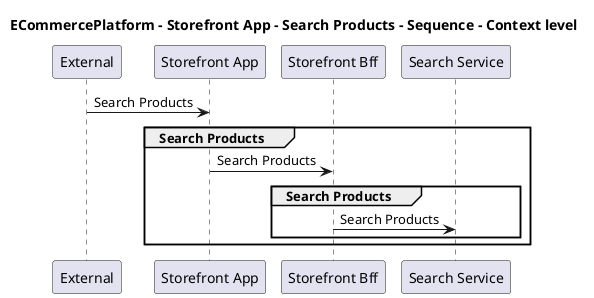 @startuml

title ECommercePlatform - Storefront App - Search Products - Sequence - Context level

participant "External" as C4InterFlow.SoftwareSystems.ExternalSystem
participant "Storefront App" as ECommercePlatform.SoftwareSystems.StorefrontApp
participant "Storefront Bff" as ECommercePlatform.SoftwareSystems.StorefrontBff
participant "Search Service" as ECommercePlatform.SoftwareSystems.SearchService

C4InterFlow.SoftwareSystems.ExternalSystem -> ECommercePlatform.SoftwareSystems.StorefrontApp : Search Products
group Search Products
ECommercePlatform.SoftwareSystems.StorefrontApp -> ECommercePlatform.SoftwareSystems.StorefrontBff : Search Products
group Search Products
ECommercePlatform.SoftwareSystems.StorefrontBff -> ECommercePlatform.SoftwareSystems.SearchService : Search Products
end
end


@enduml
